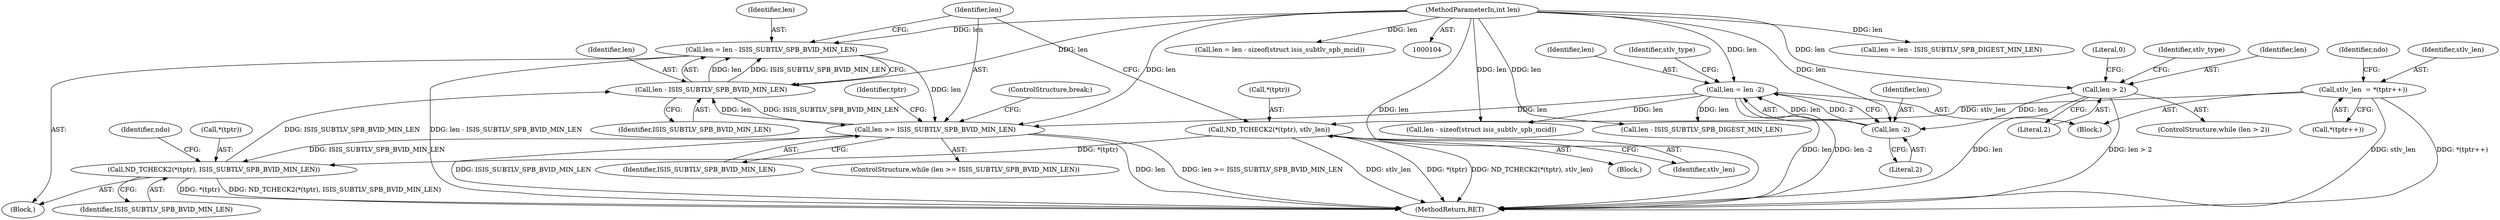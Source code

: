 digraph "1_tcpdump_b20e1639dbac84b3fcb393858521c13ad47a9d70_0@integer" {
"1000330" [label="(Call,len = len - ISIS_SUBTLV_SPB_BVID_MIN_LEN)"];
"1000332" [label="(Call,len - ISIS_SUBTLV_SPB_BVID_MIN_LEN)"];
"1000282" [label="(Call,len >= ISIS_SUBTLV_SPB_BVID_MIN_LEN)"];
"1000141" [label="(Call,len = len -2)"];
"1000143" [label="(Call,len -2)"];
"1000114" [label="(Call,len > 2)"];
"1000107" [label="(MethodParameterIn,int len)"];
"1000330" [label="(Call,len = len - ISIS_SUBTLV_SPB_BVID_MIN_LEN)"];
"1000286" [label="(Call,ND_TCHECK2(*(tptr), ISIS_SUBTLV_SPB_BVID_MIN_LEN))"];
"1000277" [label="(Call,ND_TCHECK2(*(tptr), stlv_len))"];
"1000123" [label="(Call,stlv_len  = *(tptr++))"];
"1000282" [label="(Call,len >= ISIS_SUBTLV_SPB_BVID_MIN_LEN)"];
"1000142" [label="(Identifier,len)"];
"1000287" [label="(Call,*(tptr))"];
"1000269" [label="(Call,len = len - ISIS_SUBTLV_SPB_DIGEST_MIN_LEN)"];
"1000333" [label="(Identifier,len)"];
"1000280" [label="(Identifier,stlv_len)"];
"1000117" [label="(Block,)"];
"1000119" [label="(Identifier,stlv_type)"];
"1000278" [label="(Call,*(tptr))"];
"1000330" [label="(Call,len = len - ISIS_SUBTLV_SPB_BVID_MIN_LEN)"];
"1000125" [label="(Call,*(tptr++))"];
"1000271" [label="(Call,len - ISIS_SUBTLV_SPB_DIGEST_MIN_LEN)"];
"1000113" [label="(ControlStructure,while (len > 2))"];
"1000277" [label="(Call,ND_TCHECK2(*(tptr), stlv_len))"];
"1000353" [label="(MethodReturn,RET)"];
"1000145" [label="(Literal,2)"];
"1000284" [label="(Identifier,ISIS_SUBTLV_SPB_BVID_MIN_LEN)"];
"1000334" [label="(Identifier,ISIS_SUBTLV_SPB_BVID_MIN_LEN)"];
"1000186" [label="(Call,len = len - sizeof(struct isis_subtlv_spb_mcid))"];
"1000285" [label="(Block,)"];
"1000288" [label="(Identifier,tptr)"];
"1000281" [label="(ControlStructure,while (len >= ISIS_SUBTLV_SPB_BVID_MIN_LEN))"];
"1000335" [label="(ControlStructure,break;)"];
"1000144" [label="(Identifier,len)"];
"1000143" [label="(Call,len -2)"];
"1000107" [label="(MethodParameterIn,int len)"];
"1000116" [label="(Literal,2)"];
"1000289" [label="(Identifier,ISIS_SUBTLV_SPB_BVID_MIN_LEN)"];
"1000276" [label="(Block,)"];
"1000292" [label="(Identifier,ndo)"];
"1000115" [label="(Identifier,len)"];
"1000141" [label="(Call,len = len -2)"];
"1000332" [label="(Call,len - ISIS_SUBTLV_SPB_BVID_MIN_LEN)"];
"1000114" [label="(Call,len > 2)"];
"1000286" [label="(Call,ND_TCHECK2(*(tptr), ISIS_SUBTLV_SPB_BVID_MIN_LEN))"];
"1000283" [label="(Identifier,len)"];
"1000123" [label="(Call,stlv_len  = *(tptr++))"];
"1000130" [label="(Identifier,ndo)"];
"1000147" [label="(Identifier,stlv_type)"];
"1000124" [label="(Identifier,stlv_len)"];
"1000188" [label="(Call,len - sizeof(struct isis_subtlv_spb_mcid))"];
"1000331" [label="(Identifier,len)"];
"1000339" [label="(Literal,0)"];
"1000330" -> "1000285"  [label="AST: "];
"1000330" -> "1000332"  [label="CFG: "];
"1000331" -> "1000330"  [label="AST: "];
"1000332" -> "1000330"  [label="AST: "];
"1000283" -> "1000330"  [label="CFG: "];
"1000330" -> "1000353"  [label="DDG: len - ISIS_SUBTLV_SPB_BVID_MIN_LEN"];
"1000330" -> "1000282"  [label="DDG: len"];
"1000332" -> "1000330"  [label="DDG: len"];
"1000332" -> "1000330"  [label="DDG: ISIS_SUBTLV_SPB_BVID_MIN_LEN"];
"1000107" -> "1000330"  [label="DDG: len"];
"1000332" -> "1000334"  [label="CFG: "];
"1000333" -> "1000332"  [label="AST: "];
"1000334" -> "1000332"  [label="AST: "];
"1000332" -> "1000282"  [label="DDG: ISIS_SUBTLV_SPB_BVID_MIN_LEN"];
"1000282" -> "1000332"  [label="DDG: len"];
"1000107" -> "1000332"  [label="DDG: len"];
"1000286" -> "1000332"  [label="DDG: ISIS_SUBTLV_SPB_BVID_MIN_LEN"];
"1000282" -> "1000281"  [label="AST: "];
"1000282" -> "1000284"  [label="CFG: "];
"1000283" -> "1000282"  [label="AST: "];
"1000284" -> "1000282"  [label="AST: "];
"1000288" -> "1000282"  [label="CFG: "];
"1000335" -> "1000282"  [label="CFG: "];
"1000282" -> "1000353"  [label="DDG: len >= ISIS_SUBTLV_SPB_BVID_MIN_LEN"];
"1000282" -> "1000353"  [label="DDG: ISIS_SUBTLV_SPB_BVID_MIN_LEN"];
"1000282" -> "1000353"  [label="DDG: len"];
"1000141" -> "1000282"  [label="DDG: len"];
"1000107" -> "1000282"  [label="DDG: len"];
"1000282" -> "1000286"  [label="DDG: ISIS_SUBTLV_SPB_BVID_MIN_LEN"];
"1000141" -> "1000117"  [label="AST: "];
"1000141" -> "1000143"  [label="CFG: "];
"1000142" -> "1000141"  [label="AST: "];
"1000143" -> "1000141"  [label="AST: "];
"1000147" -> "1000141"  [label="CFG: "];
"1000141" -> "1000353"  [label="DDG: len"];
"1000141" -> "1000353"  [label="DDG: len -2"];
"1000143" -> "1000141"  [label="DDG: len"];
"1000143" -> "1000141"  [label="DDG: 2"];
"1000107" -> "1000141"  [label="DDG: len"];
"1000141" -> "1000188"  [label="DDG: len"];
"1000141" -> "1000271"  [label="DDG: len"];
"1000143" -> "1000145"  [label="CFG: "];
"1000144" -> "1000143"  [label="AST: "];
"1000145" -> "1000143"  [label="AST: "];
"1000114" -> "1000143"  [label="DDG: len"];
"1000107" -> "1000143"  [label="DDG: len"];
"1000114" -> "1000113"  [label="AST: "];
"1000114" -> "1000116"  [label="CFG: "];
"1000115" -> "1000114"  [label="AST: "];
"1000116" -> "1000114"  [label="AST: "];
"1000119" -> "1000114"  [label="CFG: "];
"1000339" -> "1000114"  [label="CFG: "];
"1000114" -> "1000353"  [label="DDG: len > 2"];
"1000114" -> "1000353"  [label="DDG: len"];
"1000107" -> "1000114"  [label="DDG: len"];
"1000107" -> "1000104"  [label="AST: "];
"1000107" -> "1000353"  [label="DDG: len"];
"1000107" -> "1000186"  [label="DDG: len"];
"1000107" -> "1000188"  [label="DDG: len"];
"1000107" -> "1000269"  [label="DDG: len"];
"1000107" -> "1000271"  [label="DDG: len"];
"1000286" -> "1000285"  [label="AST: "];
"1000286" -> "1000289"  [label="CFG: "];
"1000287" -> "1000286"  [label="AST: "];
"1000289" -> "1000286"  [label="AST: "];
"1000292" -> "1000286"  [label="CFG: "];
"1000286" -> "1000353"  [label="DDG: ND_TCHECK2(*(tptr), ISIS_SUBTLV_SPB_BVID_MIN_LEN)"];
"1000286" -> "1000353"  [label="DDG: *(tptr)"];
"1000277" -> "1000286"  [label="DDG: *(tptr)"];
"1000277" -> "1000276"  [label="AST: "];
"1000277" -> "1000280"  [label="CFG: "];
"1000278" -> "1000277"  [label="AST: "];
"1000280" -> "1000277"  [label="AST: "];
"1000283" -> "1000277"  [label="CFG: "];
"1000277" -> "1000353"  [label="DDG: stlv_len"];
"1000277" -> "1000353"  [label="DDG: *(tptr)"];
"1000277" -> "1000353"  [label="DDG: ND_TCHECK2(*(tptr), stlv_len)"];
"1000123" -> "1000277"  [label="DDG: stlv_len"];
"1000123" -> "1000117"  [label="AST: "];
"1000123" -> "1000125"  [label="CFG: "];
"1000124" -> "1000123"  [label="AST: "];
"1000125" -> "1000123"  [label="AST: "];
"1000130" -> "1000123"  [label="CFG: "];
"1000123" -> "1000353"  [label="DDG: *(tptr++)"];
"1000123" -> "1000353"  [label="DDG: stlv_len"];
}
